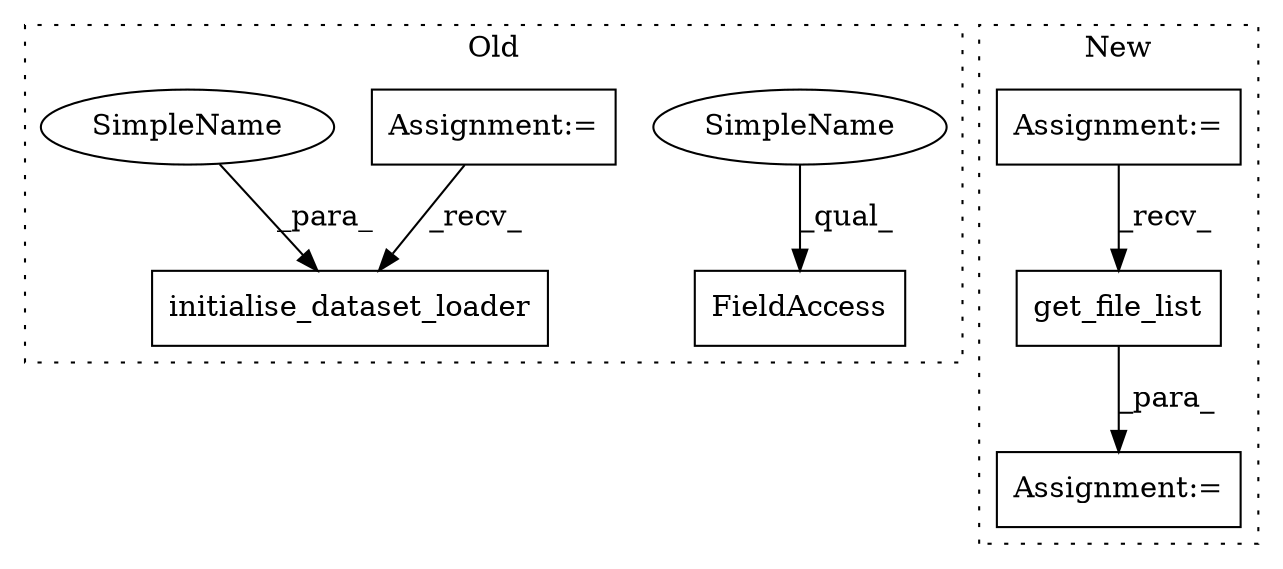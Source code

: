 digraph G {
subgraph cluster0 {
1 [label="initialise_dataset_loader" a="32" s="2187,2252" l="26,1" shape="box"];
3 [label="Assignment:=" a="7" s="1934" l="15" shape="box"];
5 [label="FieldAccess" a="22" s="2453" l="24" shape="box"];
7 [label="SimpleName" a="42" s="2453" l="4" shape="ellipse"];
8 [label="SimpleName" a="42" s="2213" l="4" shape="ellipse"];
label = "Old";
style="dotted";
}
subgraph cluster1 {
2 [label="get_file_list" a="32" s="2825" l="15" shape="box"];
4 [label="Assignment:=" a="7" s="2807" l="1" shape="box"];
6 [label="Assignment:=" a="7" s="2176" l="16" shape="box"];
label = "New";
style="dotted";
}
2 -> 4 [label="_para_"];
3 -> 1 [label="_recv_"];
6 -> 2 [label="_recv_"];
7 -> 5 [label="_qual_"];
8 -> 1 [label="_para_"];
}